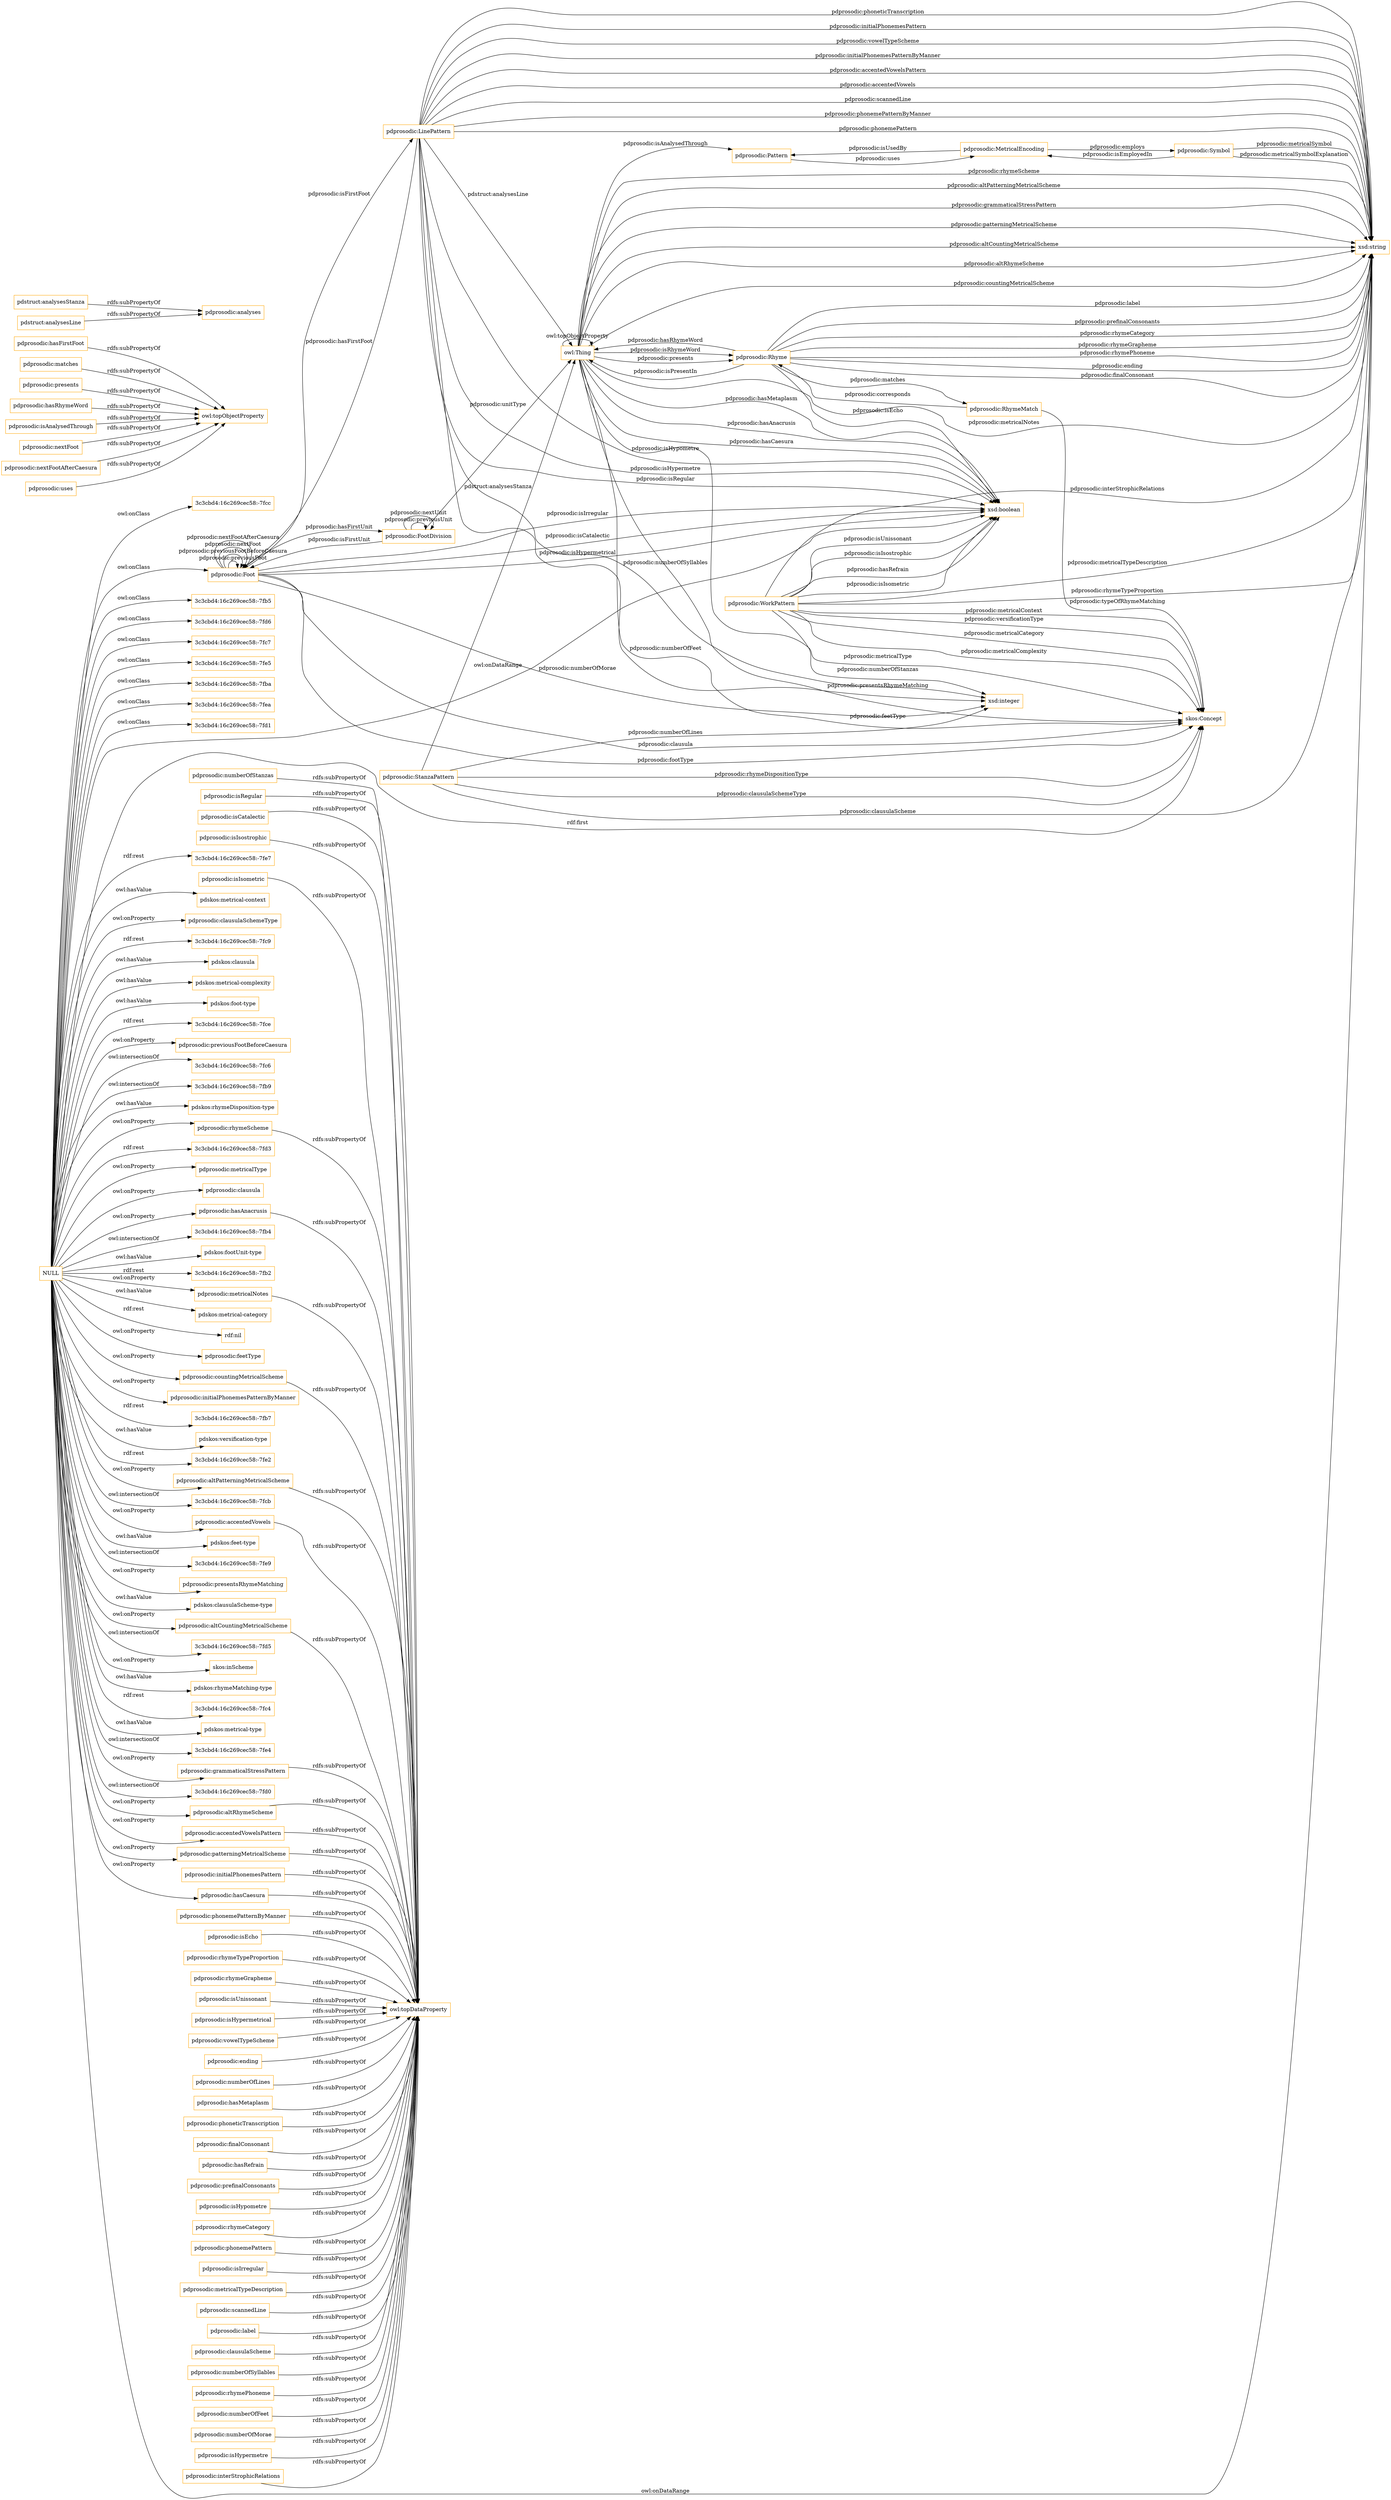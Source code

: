 digraph ar2dtool_diagram { 
rankdir=LR;
size="1501"
node [shape = rectangle, color="orange"]; "3c3cbd4:16c269cec58:-7fcc" "pdprosodic:WorkPattern" "pdprosodic:Foot" "pdprosodic:Rhyme" "3c3cbd4:16c269cec58:-7fb5" "3c3cbd4:16c269cec58:-7fd6" "3c3cbd4:16c269cec58:-7fc7" "3c3cbd4:16c269cec58:-7fe5" "pdprosodic:LinePattern" "3c3cbd4:16c269cec58:-7fba" "3c3cbd4:16c269cec58:-7fea" "3c3cbd4:16c269cec58:-7fd1" "pdprosodic:FootDivision" "pdprosodic:RhymeMatch" "pdprosodic:Symbol" "pdprosodic:Pattern" "skos:Concept" "pdprosodic:MetricalEncoding" "pdprosodic:StanzaPattern" ; /*classes style*/
	"pdprosodic:rhymeScheme" -> "owl:topDataProperty" [ label = "rdfs:subPropertyOf" ];
	"pdprosodic:hasAnacrusis" -> "owl:topDataProperty" [ label = "rdfs:subPropertyOf" ];
	"pdprosodic:metricalNotes" -> "owl:topDataProperty" [ label = "rdfs:subPropertyOf" ];
	"pdprosodic:phonemePatternByManner" -> "owl:topDataProperty" [ label = "rdfs:subPropertyOf" ];
	"pdprosodic:isEcho" -> "owl:topDataProperty" [ label = "rdfs:subPropertyOf" ];
	"pdprosodic:rhymeTypeProportion" -> "owl:topDataProperty" [ label = "rdfs:subPropertyOf" ];
	"pdprosodic:rhymeGrapheme" -> "owl:topDataProperty" [ label = "rdfs:subPropertyOf" ];
	"pdprosodic:isUnissonant" -> "owl:topDataProperty" [ label = "rdfs:subPropertyOf" ];
	"pdprosodic:isHypermetrical" -> "owl:topDataProperty" [ label = "rdfs:subPropertyOf" ];
	"pdprosodic:hasFirstFoot" -> "owl:topObjectProperty" [ label = "rdfs:subPropertyOf" ];
	"pdprosodic:countingMetricalScheme" -> "owl:topDataProperty" [ label = "rdfs:subPropertyOf" ];
	"pdprosodic:vowelTypeScheme" -> "owl:topDataProperty" [ label = "rdfs:subPropertyOf" ];
	"pdprosodic:ending" -> "owl:topDataProperty" [ label = "rdfs:subPropertyOf" ];
	"pdprosodic:numberOfLines" -> "owl:topDataProperty" [ label = "rdfs:subPropertyOf" ];
	"pdprosodic:hasMetaplasm" -> "owl:topDataProperty" [ label = "rdfs:subPropertyOf" ];
	"pdprosodic:phoneticTranscription" -> "owl:topDataProperty" [ label = "rdfs:subPropertyOf" ];
	"pdprosodic:matches" -> "owl:topObjectProperty" [ label = "rdfs:subPropertyOf" ];
	"pdprosodic:finalConsonant" -> "owl:topDataProperty" [ label = "rdfs:subPropertyOf" ];
	"pdprosodic:hasRefrain" -> "owl:topDataProperty" [ label = "rdfs:subPropertyOf" ];
	"pdprosodic:prefinalConsonants" -> "owl:topDataProperty" [ label = "rdfs:subPropertyOf" ];
	"pdprosodic:isHypometre" -> "owl:topDataProperty" [ label = "rdfs:subPropertyOf" ];
	"pdprosodic:presents" -> "owl:topObjectProperty" [ label = "rdfs:subPropertyOf" ];
	"pdprosodic:rhymeCategory" -> "owl:topDataProperty" [ label = "rdfs:subPropertyOf" ];
	"pdstruct:analysesStanza" -> "pdprosodic:analyses" [ label = "rdfs:subPropertyOf" ];
	"pdprosodic:phonemePattern" -> "owl:topDataProperty" [ label = "rdfs:subPropertyOf" ];
	"pdprosodic:isIrregular" -> "owl:topDataProperty" [ label = "rdfs:subPropertyOf" ];
	"pdprosodic:hasRhymeWord" -> "owl:topObjectProperty" [ label = "rdfs:subPropertyOf" ];
	"pdprosodic:isAnalysedThrough" -> "owl:topObjectProperty" [ label = "rdfs:subPropertyOf" ];
	"pdprosodic:metricalTypeDescription" -> "owl:topDataProperty" [ label = "rdfs:subPropertyOf" ];
	"pdprosodic:nextFoot" -> "owl:topObjectProperty" [ label = "rdfs:subPropertyOf" ];
	"pdprosodic:altPatterningMetricalScheme" -> "owl:topDataProperty" [ label = "rdfs:subPropertyOf" ];
	"pdprosodic:scannedLine" -> "owl:topDataProperty" [ label = "rdfs:subPropertyOf" ];
	"NULL" -> "3c3cbd4:16c269cec58:-7fe7" [ label = "rdf:rest" ];
	"NULL" -> "pdprosodic:Foot" [ label = "owl:onClass" ];
	"NULL" -> "pdprosodic:accentedVowels" [ label = "owl:onProperty" ];
	"NULL" -> "pdskos:metrical-context" [ label = "owl:hasValue" ];
	"NULL" -> "skos:Concept" [ label = "rdf:first" ];
	"NULL" -> "pdprosodic:clausulaSchemeType" [ label = "owl:onProperty" ];
	"NULL" -> "3c3cbd4:16c269cec58:-7fc9" [ label = "rdf:rest" ];
	"NULL" -> "pdskos:clausula" [ label = "owl:hasValue" ];
	"NULL" -> "pdskos:metrical-complexity" [ label = "owl:hasValue" ];
	"NULL" -> "3c3cbd4:16c269cec58:-7fba" [ label = "owl:onClass" ];
	"NULL" -> "pdskos:foot-type" [ label = "owl:hasValue" ];
	"NULL" -> "pdprosodic:altPatterningMetricalScheme" [ label = "owl:onProperty" ];
	"NULL" -> "3c3cbd4:16c269cec58:-7fce" [ label = "rdf:rest" ];
	"NULL" -> "pdprosodic:previousFootBeforeCaesura" [ label = "owl:onProperty" ];
	"NULL" -> "3c3cbd4:16c269cec58:-7fc6" [ label = "owl:intersectionOf" ];
	"NULL" -> "3c3cbd4:16c269cec58:-7fb9" [ label = "owl:intersectionOf" ];
	"NULL" -> "3c3cbd4:16c269cec58:-7fc7" [ label = "owl:onClass" ];
	"NULL" -> "pdskos:rhymeDisposition-type" [ label = "owl:hasValue" ];
	"NULL" -> "3c3cbd4:16c269cec58:-7fd1" [ label = "owl:onClass" ];
	"NULL" -> "pdprosodic:altCountingMetricalScheme" [ label = "owl:onProperty" ];
	"NULL" -> "pdprosodic:hasAnacrusis" [ label = "owl:onProperty" ];
	"NULL" -> "3c3cbd4:16c269cec58:-7fd3" [ label = "rdf:rest" ];
	"NULL" -> "pdprosodic:metricalType" [ label = "owl:onProperty" ];
	"NULL" -> "pdprosodic:clausula" [ label = "owl:onProperty" ];
	"NULL" -> "pdprosodic:rhymeScheme" [ label = "owl:onProperty" ];
	"NULL" -> "pdprosodic:grammaticalStressPattern" [ label = "owl:onProperty" ];
	"NULL" -> "3c3cbd4:16c269cec58:-7fb4" [ label = "owl:intersectionOf" ];
	"NULL" -> "pdskos:footUnit-type" [ label = "owl:hasValue" ];
	"NULL" -> "3c3cbd4:16c269cec58:-7fb2" [ label = "rdf:rest" ];
	"NULL" -> "pdprosodic:altRhymeScheme" [ label = "owl:onProperty" ];
	"NULL" -> "pdskos:metrical-category" [ label = "owl:hasValue" ];
	"NULL" -> "rdf:nil" [ label = "rdf:rest" ];
	"NULL" -> "3c3cbd4:16c269cec58:-7fea" [ label = "owl:onClass" ];
	"NULL" -> "pdprosodic:feetType" [ label = "owl:onProperty" ];
	"NULL" -> "pdprosodic:accentedVowelsPattern" [ label = "owl:onProperty" ];
	"NULL" -> "3c3cbd4:16c269cec58:-7fe5" [ label = "owl:onClass" ];
	"NULL" -> "pdprosodic:initialPhonemesPatternByManner" [ label = "owl:onProperty" ];
	"NULL" -> "3c3cbd4:16c269cec58:-7fb7" [ label = "rdf:rest" ];
	"NULL" -> "pdskos:versification-type" [ label = "owl:hasValue" ];
	"NULL" -> "3c3cbd4:16c269cec58:-7fcc" [ label = "owl:onClass" ];
	"NULL" -> "3c3cbd4:16c269cec58:-7fe2" [ label = "rdf:rest" ];
	"NULL" -> "xsd:string" [ label = "owl:onDataRange" ];
	"NULL" -> "pdprosodic:metricalNotes" [ label = "owl:onProperty" ];
	"NULL" -> "3c3cbd4:16c269cec58:-7fcb" [ label = "owl:intersectionOf" ];
	"NULL" -> "3c3cbd4:16c269cec58:-7fb5" [ label = "owl:onClass" ];
	"NULL" -> "pdprosodic:patterningMetricalScheme" [ label = "owl:onProperty" ];
	"NULL" -> "pdskos:feet-type" [ label = "owl:hasValue" ];
	"NULL" -> "3c3cbd4:16c269cec58:-7fe9" [ label = "owl:intersectionOf" ];
	"NULL" -> "pdprosodic:presentsRhymeMatching" [ label = "owl:onProperty" ];
	"NULL" -> "pdskos:clausulaScheme-type" [ label = "owl:hasValue" ];
	"NULL" -> "xsd:boolean" [ label = "owl:onDataRange" ];
	"NULL" -> "3c3cbd4:16c269cec58:-7fd5" [ label = "owl:intersectionOf" ];
	"NULL" -> "skos:inScheme" [ label = "owl:onProperty" ];
	"NULL" -> "3c3cbd4:16c269cec58:-7fd6" [ label = "owl:onClass" ];
	"NULL" -> "pdskos:rhymeMatching-type" [ label = "owl:hasValue" ];
	"NULL" -> "3c3cbd4:16c269cec58:-7fc4" [ label = "rdf:rest" ];
	"NULL" -> "pdskos:metrical-type" [ label = "owl:hasValue" ];
	"NULL" -> "3c3cbd4:16c269cec58:-7fe4" [ label = "owl:intersectionOf" ];
	"NULL" -> "pdprosodic:countingMetricalScheme" [ label = "owl:onProperty" ];
	"NULL" -> "pdprosodic:hasCaesura" [ label = "owl:onProperty" ];
	"NULL" -> "3c3cbd4:16c269cec58:-7fd0" [ label = "owl:intersectionOf" ];
	"pdprosodic:label" -> "owl:topDataProperty" [ label = "rdfs:subPropertyOf" ];
	"pdstruct:analysesLine" -> "pdprosodic:analyses" [ label = "rdfs:subPropertyOf" ];
	"pdprosodic:nextFootAfterCaesura" -> "owl:topObjectProperty" [ label = "rdfs:subPropertyOf" ];
	"pdprosodic:accentedVowels" -> "owl:topDataProperty" [ label = "rdfs:subPropertyOf" ];
	"pdprosodic:clausulaScheme" -> "owl:topDataProperty" [ label = "rdfs:subPropertyOf" ];
	"pdprosodic:uses" -> "owl:topObjectProperty" [ label = "rdfs:subPropertyOf" ];
	"pdprosodic:altRhymeScheme" -> "owl:topDataProperty" [ label = "rdfs:subPropertyOf" ];
	"pdprosodic:numberOfSyllables" -> "owl:topDataProperty" [ label = "rdfs:subPropertyOf" ];
	"pdprosodic:rhymePhoneme" -> "owl:topDataProperty" [ label = "rdfs:subPropertyOf" ];
	"pdprosodic:numberOfFeet" -> "owl:topDataProperty" [ label = "rdfs:subPropertyOf" ];
	"pdprosodic:numberOfMorae" -> "owl:topDataProperty" [ label = "rdfs:subPropertyOf" ];
	"pdprosodic:isHypermetre" -> "owl:topDataProperty" [ label = "rdfs:subPropertyOf" ];
	"pdprosodic:accentedVowelsPattern" -> "owl:topDataProperty" [ label = "rdfs:subPropertyOf" ];
	"pdprosodic:interStrophicRelations" -> "owl:topDataProperty" [ label = "rdfs:subPropertyOf" ];
	"pdprosodic:numberOfStanzas" -> "owl:topDataProperty" [ label = "rdfs:subPropertyOf" ];
	"pdprosodic:isRegular" -> "owl:topDataProperty" [ label = "rdfs:subPropertyOf" ];
	"pdprosodic:hasCaesura" -> "owl:topDataProperty" [ label = "rdfs:subPropertyOf" ];
	"pdprosodic:patterningMetricalScheme" -> "owl:topDataProperty" [ label = "rdfs:subPropertyOf" ];
	"pdprosodic:isCatalectic" -> "owl:topDataProperty" [ label = "rdfs:subPropertyOf" ];
	"pdprosodic:altCountingMetricalScheme" -> "owl:topDataProperty" [ label = "rdfs:subPropertyOf" ];
	"pdprosodic:isIsostrophic" -> "owl:topDataProperty" [ label = "rdfs:subPropertyOf" ];
	"pdprosodic:grammaticalStressPattern" -> "owl:topDataProperty" [ label = "rdfs:subPropertyOf" ];
	"pdprosodic:isIsometric" -> "owl:topDataProperty" [ label = "rdfs:subPropertyOf" ];
	"pdprosodic:initialPhonemesPattern" -> "owl:topDataProperty" [ label = "rdfs:subPropertyOf" ];
	"pdprosodic:LinePattern" -> "pdprosodic:Foot" [ label = "pdprosodic:hasFirstFoot" ];
	"pdprosodic:Rhyme" -> "xsd:string" [ label = "pdprosodic:label" ];
	"pdprosodic:LinePattern" -> "xsd:integer" [ label = "pdprosodic:numberOfFeet" ];
	"owl:Thing" -> "xsd:boolean" [ label = "pdprosodic:hasCaesura" ];
	"pdprosodic:Foot" -> "pdprosodic:Foot" [ label = "pdprosodic:previousFoot" ];
	"pdprosodic:FootDivision" -> "owl:Thing" [ label = "pdprosodic:unitType" ];
	"pdprosodic:Symbol" -> "pdprosodic:MetricalEncoding" [ label = "pdprosodic:isEmployedIn" ];
	"pdprosodic:WorkPattern" -> "xsd:string" [ label = "pdprosodic:interStrophicRelations" ];
	"pdprosodic:WorkPattern" -> "xsd:integer" [ label = "pdprosodic:numberOfStanzas" ];
	"pdprosodic:Foot" -> "xsd:boolean" [ label = "pdprosodic:isIrregular" ];
	"pdprosodic:RhymeMatch" -> "pdprosodic:Rhyme" [ label = "pdprosodic:corresponds" ];
	"owl:Thing" -> "owl:Thing" [ label = "owl:topObjectProperty" ];
	"pdprosodic:Rhyme" -> "owl:Thing" [ label = "pdprosodic:isPresentIn" ];
	"pdprosodic:Foot" -> "pdprosodic:FootDivision" [ label = "pdprosodic:hasFirstUnit" ];
	"pdprosodic:Rhyme" -> "xsd:string" [ label = "pdprosodic:prefinalConsonants" ];
	"pdprosodic:Foot" -> "xsd:boolean" [ label = "pdprosodic:isCatalectic" ];
	"owl:Thing" -> "xsd:boolean" [ label = "pdprosodic:hasMetaplasm" ];
	"pdprosodic:WorkPattern" -> "xsd:boolean" [ label = "pdprosodic:isIsostrophic" ];
	"pdprosodic:Foot" -> "pdprosodic:LinePattern" [ label = "pdprosodic:isFirstFoot" ];
	"pdprosodic:WorkPattern" -> "xsd:boolean" [ label = "pdprosodic:hasRefrain" ];
	"pdprosodic:Foot" -> "skos:Concept" [ label = "pdprosodic:clausula" ];
	"owl:Thing" -> "skos:Concept" [ label = "pdprosodic:metricalType" ];
	"pdprosodic:Foot" -> "pdprosodic:Foot" [ label = "pdprosodic:previousFootBeforeCaesura" ];
	"pdprosodic:LinePattern" -> "owl:Thing" [ label = "pdstruct:analysesLine" ];
	"pdprosodic:MetricalEncoding" -> "pdprosodic:Pattern" [ label = "pdprosodic:isUsedBy" ];
	"pdprosodic:StanzaPattern" -> "skos:Concept" [ label = "pdprosodic:clausulaSchemeType" ];
	"pdprosodic:StanzaPattern" -> "owl:Thing" [ label = "pdstruct:analysesStanza" ];
	"owl:Thing" -> "pdprosodic:Pattern" [ label = "pdprosodic:isAnalysedThrough" ];
	"owl:Thing" -> "xsd:string" [ label = "pdprosodic:rhymeScheme" ];
	"pdprosodic:Rhyme" -> "xsd:string" [ label = "pdprosodic:rhymeCategory" ];
	"pdprosodic:WorkPattern" -> "xsd:boolean" [ label = "pdprosodic:isIsometric" ];
	"pdprosodic:Rhyme" -> "pdprosodic:RhymeMatch" [ label = "pdprosodic:matches" ];
	"pdprosodic:WorkPattern" -> "xsd:string" [ label = "pdprosodic:rhymeTypeProportion" ];
	"pdprosodic:FootDivision" -> "pdprosodic:Foot" [ label = "pdprosodic:isFirstUnit" ];
	"pdprosodic:FootDivision" -> "pdprosodic:FootDivision" [ label = "pdprosodic:previousUnit" ];
	"pdprosodic:Rhyme" -> "xsd:string" [ label = "pdprosodic:rhymeGrapheme" ];
	"pdprosodic:LinePattern" -> "xsd:string" [ label = "pdprosodic:vowelTypeScheme" ];
	"pdprosodic:LinePattern" -> "xsd:boolean" [ label = "pdprosodic:isHypometre" ];
	"pdprosodic:Foot" -> "skos:Concept" [ label = "pdprosodic:footType" ];
	"pdprosodic:Symbol" -> "xsd:string" [ label = "pdprosodic:metricalSymbolExplanation" ];
	"pdprosodic:StanzaPattern" -> "xsd:string" [ label = "pdprosodic:clausulaScheme" ];
	"pdprosodic:Foot" -> "xsd:integer" [ label = "pdprosodic:numberOfMorae" ];
	"owl:Thing" -> "xsd:string" [ label = "pdprosodic:altPatterningMetricalScheme" ];
	"pdprosodic:LinePattern" -> "xsd:string" [ label = "pdprosodic:initialPhonemesPatternByManner" ];
	"pdprosodic:Foot" -> "xsd:boolean" [ label = "pdprosodic:isHypermetrical" ];
	"pdprosodic:WorkPattern" -> "skos:Concept" [ label = "pdprosodic:metricalContext" ];
	"pdprosodic:WorkPattern" -> "skos:Concept" [ label = "pdprosodic:versificationType" ];
	"pdprosodic:StanzaPattern" -> "skos:Concept" [ label = "pdprosodic:rhymeDispositionType" ];
	"pdprosodic:MetricalEncoding" -> "pdprosodic:Symbol" [ label = "pdprosodic:employs" ];
	"pdprosodic:LinePattern" -> "xsd:string" [ label = "pdprosodic:accentedVowelsPattern" ];
	"owl:Thing" -> "pdprosodic:Rhyme" [ label = "pdprosodic:isRhymeWord" ];
	"pdprosodic:Foot" -> "pdprosodic:Foot" [ label = "pdprosodic:nextFoot" ];
	"pdprosodic:RhymeMatch" -> "skos:Concept" [ label = "pdprosodic:typeOfRhymeMatching" ];
	"pdprosodic:WorkPattern" -> "skos:Concept" [ label = "pdprosodic:metricalCategory" ];
	"pdprosodic:LinePattern" -> "xsd:string" [ label = "pdprosodic:accentedVowels" ];
	"owl:Thing" -> "xsd:string" [ label = "pdprosodic:grammaticalStressPattern" ];
	"pdprosodic:WorkPattern" -> "xsd:string" [ label = "pdprosodic:metricalTypeDescription" ];
	"pdprosodic:LinePattern" -> "xsd:string" [ label = "pdprosodic:scannedLine" ];
	"owl:Thing" -> "xsd:string" [ label = "pdprosodic:patterningMetricalScheme" ];
	"pdprosodic:Rhyme" -> "owl:Thing" [ label = "pdprosodic:hasRhymeWord" ];
	"pdprosodic:LinePattern" -> "xsd:string" [ label = "pdprosodic:phonemePatternByManner" ];
	"pdprosodic:LinePattern" -> "xsd:boolean" [ label = "pdprosodic:isHypermetre" ];
	"owl:Thing" -> "xsd:string" [ label = "pdprosodic:altCountingMetricalScheme" ];
	"owl:Thing" -> "xsd:string" [ label = "pdprosodic:altRhymeScheme" ];
	"pdprosodic:Foot" -> "pdprosodic:Foot" [ label = "pdprosodic:nextFootAfterCaesura" ];
	"pdprosodic:WorkPattern" -> "xsd:boolean" [ label = "pdprosodic:isUnissonant" ];
	"pdprosodic:Rhyme" -> "xsd:string" [ label = "pdprosodic:rhymePhoneme" ];
	"pdprosodic:Rhyme" -> "xsd:string" [ label = "pdprosodic:ending" ];
	"pdprosodic:WorkPattern" -> "skos:Concept" [ label = "pdprosodic:metricalComplexity" ];
	"pdprosodic:Rhyme" -> "xsd:string" [ label = "pdprosodic:finalConsonant" ];
	"pdprosodic:LinePattern" -> "xsd:boolean" [ label = "pdprosodic:isRegular" ];
	"pdprosodic:LinePattern" -> "xsd:string" [ label = "pdprosodic:phonemePattern" ];
	"owl:Thing" -> "skos:Concept" [ label = "pdprosodic:presentsRhymeMatching" ];
	"owl:Thing" -> "xsd:boolean" [ label = "pdprosodic:hasAnacrusis" ];
	"pdprosodic:Rhyme" -> "xsd:boolean" [ label = "pdprosodic:isEcho" ];
	"pdprosodic:LinePattern" -> "xsd:integer" [ label = "pdprosodic:numberOfSyllables" ];
	"owl:Thing" -> "xsd:string" [ label = "pdprosodic:countingMetricalScheme" ];
	"owl:Thing" -> "xsd:string" [ label = "pdprosodic:metricalNotes" ];
	"owl:Thing" -> "pdprosodic:Rhyme" [ label = "pdprosodic:presents" ];
	"pdprosodic:StanzaPattern" -> "xsd:integer" [ label = "pdprosodic:numberOfLines" ];
	"pdprosodic:LinePattern" -> "xsd:string" [ label = "pdprosodic:phoneticTranscription" ];
	"pdprosodic:FootDivision" -> "pdprosodic:FootDivision" [ label = "pdprosodic:nextUnit" ];
	"pdprosodic:Symbol" -> "xsd:string" [ label = "pdprosodic:metricalSymbol" ];
	"pdprosodic:LinePattern" -> "xsd:string" [ label = "pdprosodic:initialPhonemesPattern" ];
	"owl:Thing" -> "skos:Concept" [ label = "pdprosodic:feetType" ];
	"pdprosodic:Pattern" -> "pdprosodic:MetricalEncoding" [ label = "pdprosodic:uses" ];

}
